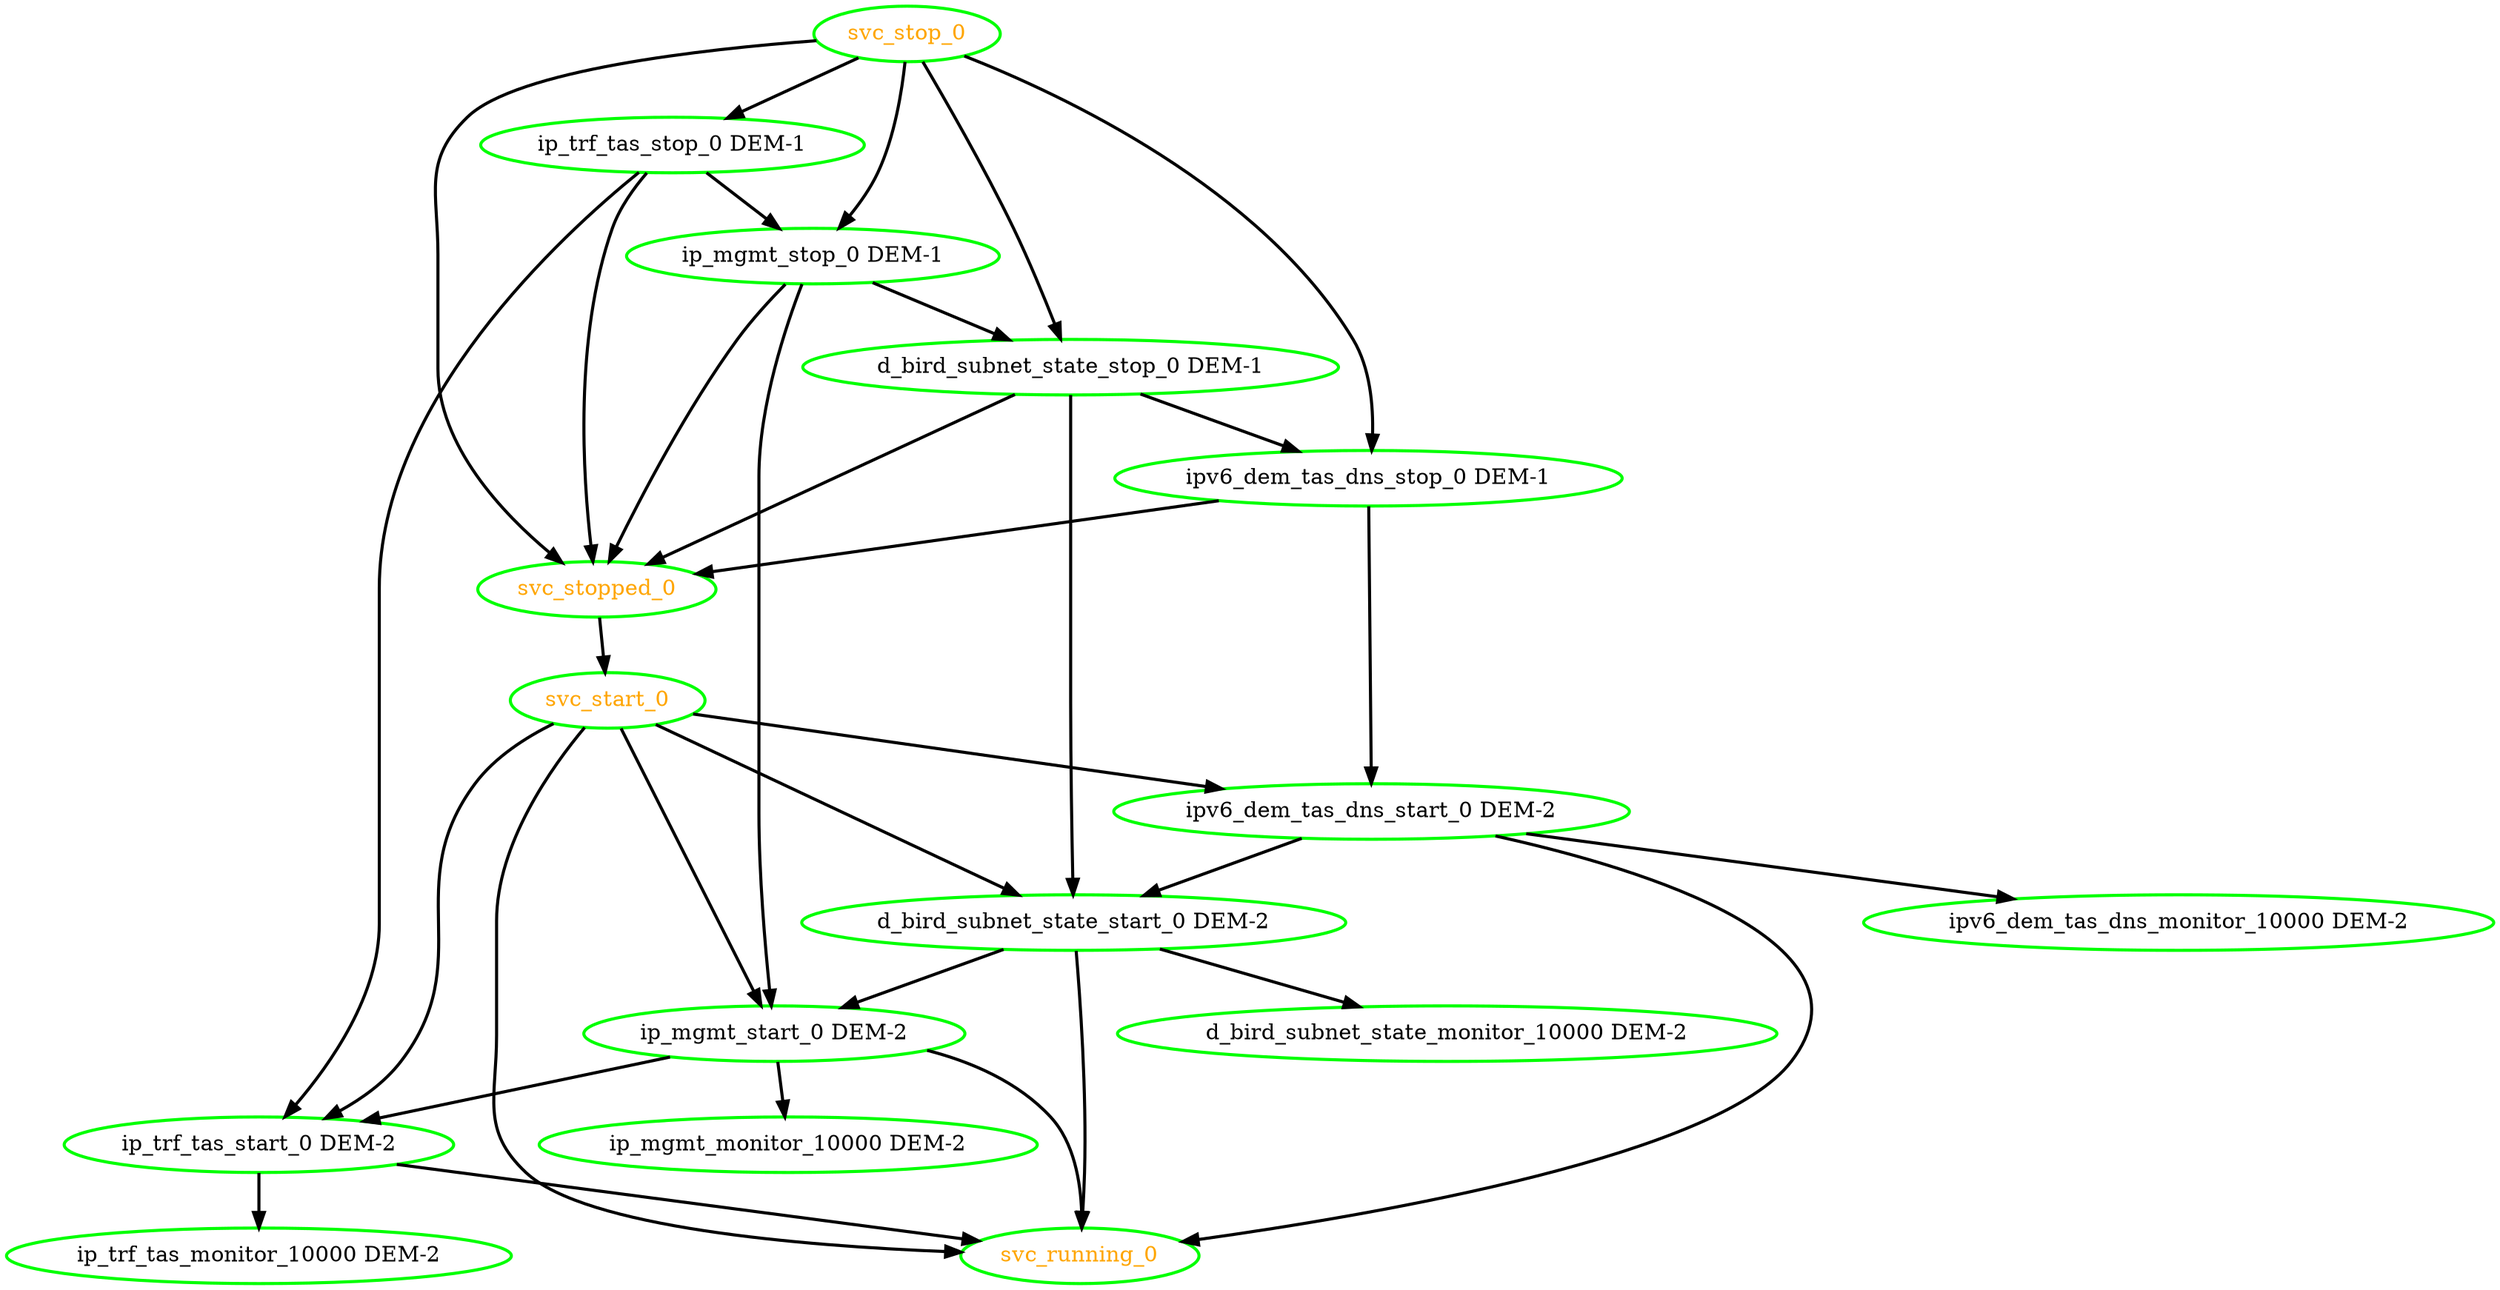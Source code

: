 digraph "g" {
"d_bird_subnet_state_monitor_10000 DEM-2" [ style=bold color="green" fontcolor="black"]
"d_bird_subnet_state_start_0 DEM-2" -> "d_bird_subnet_state_monitor_10000 DEM-2" [ style = bold]
"d_bird_subnet_state_start_0 DEM-2" -> "ip_mgmt_start_0 DEM-2" [ style = bold]
"d_bird_subnet_state_start_0 DEM-2" -> "svc_running_0" [ style = bold]
"d_bird_subnet_state_start_0 DEM-2" [ style=bold color="green" fontcolor="black"]
"d_bird_subnet_state_stop_0 DEM-1" -> "d_bird_subnet_state_start_0 DEM-2" [ style = bold]
"d_bird_subnet_state_stop_0 DEM-1" -> "ipv6_dem_tas_dns_stop_0 DEM-1" [ style = bold]
"d_bird_subnet_state_stop_0 DEM-1" -> "svc_stopped_0" [ style = bold]
"d_bird_subnet_state_stop_0 DEM-1" [ style=bold color="green" fontcolor="black"]
"ip_mgmt_monitor_10000 DEM-2" [ style=bold color="green" fontcolor="black"]
"ip_mgmt_start_0 DEM-2" -> "ip_mgmt_monitor_10000 DEM-2" [ style = bold]
"ip_mgmt_start_0 DEM-2" -> "ip_trf_tas_start_0 DEM-2" [ style = bold]
"ip_mgmt_start_0 DEM-2" -> "svc_running_0" [ style = bold]
"ip_mgmt_start_0 DEM-2" [ style=bold color="green" fontcolor="black"]
"ip_mgmt_stop_0 DEM-1" -> "d_bird_subnet_state_stop_0 DEM-1" [ style = bold]
"ip_mgmt_stop_0 DEM-1" -> "ip_mgmt_start_0 DEM-2" [ style = bold]
"ip_mgmt_stop_0 DEM-1" -> "svc_stopped_0" [ style = bold]
"ip_mgmt_stop_0 DEM-1" [ style=bold color="green" fontcolor="black"]
"ip_trf_tas_monitor_10000 DEM-2" [ style=bold color="green" fontcolor="black"]
"ip_trf_tas_start_0 DEM-2" -> "ip_trf_tas_monitor_10000 DEM-2" [ style = bold]
"ip_trf_tas_start_0 DEM-2" -> "svc_running_0" [ style = bold]
"ip_trf_tas_start_0 DEM-2" [ style=bold color="green" fontcolor="black"]
"ip_trf_tas_stop_0 DEM-1" -> "ip_mgmt_stop_0 DEM-1" [ style = bold]
"ip_trf_tas_stop_0 DEM-1" -> "ip_trf_tas_start_0 DEM-2" [ style = bold]
"ip_trf_tas_stop_0 DEM-1" -> "svc_stopped_0" [ style = bold]
"ip_trf_tas_stop_0 DEM-1" [ style=bold color="green" fontcolor="black"]
"ipv6_dem_tas_dns_monitor_10000 DEM-2" [ style=bold color="green" fontcolor="black"]
"ipv6_dem_tas_dns_start_0 DEM-2" -> "d_bird_subnet_state_start_0 DEM-2" [ style = bold]
"ipv6_dem_tas_dns_start_0 DEM-2" -> "ipv6_dem_tas_dns_monitor_10000 DEM-2" [ style = bold]
"ipv6_dem_tas_dns_start_0 DEM-2" -> "svc_running_0" [ style = bold]
"ipv6_dem_tas_dns_start_0 DEM-2" [ style=bold color="green" fontcolor="black"]
"ipv6_dem_tas_dns_stop_0 DEM-1" -> "ipv6_dem_tas_dns_start_0 DEM-2" [ style = bold]
"ipv6_dem_tas_dns_stop_0 DEM-1" -> "svc_stopped_0" [ style = bold]
"ipv6_dem_tas_dns_stop_0 DEM-1" [ style=bold color="green" fontcolor="black"]
"svc_running_0" [ style=bold color="green" fontcolor="orange"]
"svc_start_0" -> "d_bird_subnet_state_start_0 DEM-2" [ style = bold]
"svc_start_0" -> "ip_mgmt_start_0 DEM-2" [ style = bold]
"svc_start_0" -> "ip_trf_tas_start_0 DEM-2" [ style = bold]
"svc_start_0" -> "ipv6_dem_tas_dns_start_0 DEM-2" [ style = bold]
"svc_start_0" -> "svc_running_0" [ style = bold]
"svc_start_0" [ style=bold color="green" fontcolor="orange"]
"svc_stop_0" -> "d_bird_subnet_state_stop_0 DEM-1" [ style = bold]
"svc_stop_0" -> "ip_mgmt_stop_0 DEM-1" [ style = bold]
"svc_stop_0" -> "ip_trf_tas_stop_0 DEM-1" [ style = bold]
"svc_stop_0" -> "ipv6_dem_tas_dns_stop_0 DEM-1" [ style = bold]
"svc_stop_0" -> "svc_stopped_0" [ style = bold]
"svc_stop_0" [ style=bold color="green" fontcolor="orange"]
"svc_stopped_0" -> "svc_start_0" [ style = bold]
"svc_stopped_0" [ style=bold color="green" fontcolor="orange"]
}
